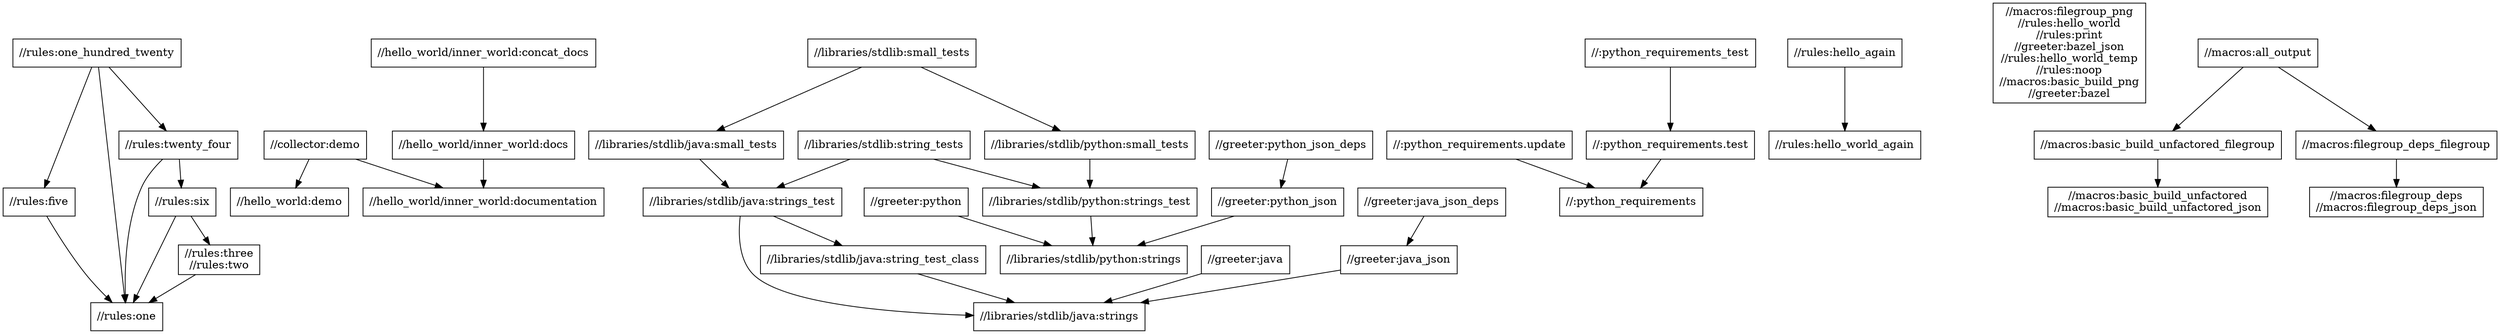 digraph mygraph {
  node [shape=box];
  "//rules:one_hundred_twenty"
  "//rules:one_hundred_twenty" -> "//rules:five"
  "//rules:one_hundred_twenty" -> "//rules:one"
  "//rules:one_hundred_twenty" -> "//rules:twenty_four"
  "//collector:demo"
  "//collector:demo" -> "//hello_world:demo"
  "//collector:demo" -> "//hello_world/inner_world:documentation"
  "//greeter:python"
  "//greeter:python" -> "//libraries/stdlib/python:strings"
  "//:python_requirements.update"
  "//:python_requirements.update" -> "//:python_requirements"
  "//greeter:java"
  "//greeter:java" -> "//libraries/stdlib/java:strings"
  "//rules:hello_again"
  "//rules:hello_again" -> "//rules:hello_world_again"
  "//hello_world:demo"
  "//macros:filegroup_png\n//rules:hello_world\n//rules:print\n//greeter:bazel_json\n//rules:hello_world_temp\n//rules:noop\n//macros:basic_build_png\n//greeter:bazel"
  "//rules:five"
  "//rules:five" -> "//rules:one"
  "//greeter:java_json_deps"
  "//greeter:java_json_deps" -> "//greeter:java_json"
  "//greeter:java_json"
  "//greeter:java_json" -> "//libraries/stdlib/java:strings"
  "//:python_requirements_test"
  "//:python_requirements_test" -> "//:python_requirements.test"
  "//:python_requirements.test"
  "//:python_requirements.test" -> "//:python_requirements"
  "//:python_requirements"
  "//rules:hello_world_again"
  "//rules:twenty_four"
  "//rules:twenty_four" -> "//rules:one"
  "//rules:twenty_four" -> "//rules:six"
  "//rules:six"
  "//rules:six" -> "//rules:one"
  "//rules:six" -> "//rules:three\n//rules:two"
  "//libraries/stdlib:small_tests"
  "//libraries/stdlib:small_tests" -> "//libraries/stdlib/java:small_tests"
  "//libraries/stdlib:small_tests" -> "//libraries/stdlib/python:small_tests"
  "//libraries/stdlib/java:small_tests"
  "//libraries/stdlib/java:small_tests" -> "//libraries/stdlib/java:strings_test"
  "//libraries/stdlib:string_tests"
  "//libraries/stdlib:string_tests" -> "//libraries/stdlib/java:strings_test"
  "//libraries/stdlib:string_tests" -> "//libraries/stdlib/python:strings_test"
  "//libraries/stdlib/python:small_tests"
  "//libraries/stdlib/python:small_tests" -> "//libraries/stdlib/python:strings_test"
  "//greeter:python_json_deps"
  "//greeter:python_json_deps" -> "//greeter:python_json"
  "//greeter:python_json"
  "//greeter:python_json" -> "//libraries/stdlib/python:strings"
  "//libraries/stdlib/java:strings_test"
  "//libraries/stdlib/java:strings_test" -> "//libraries/stdlib/java:string_test_class"
  "//libraries/stdlib/java:strings_test" -> "//libraries/stdlib/java:strings"
  "//rules:three\n//rules:two"
  "//rules:three\n//rules:two" -> "//rules:one"
  "//rules:one"
  "//libraries/stdlib/java:string_test_class"
  "//libraries/stdlib/java:string_test_class" -> "//libraries/stdlib/java:strings"
  "//libraries/stdlib/java:strings"
  "//libraries/stdlib/python:strings_test"
  "//libraries/stdlib/python:strings_test" -> "//libraries/stdlib/python:strings"
  "//libraries/stdlib/python:strings"
  "//hello_world/inner_world:concat_docs"
  "//hello_world/inner_world:concat_docs" -> "//hello_world/inner_world:docs"
  "//hello_world/inner_world:docs"
  "//hello_world/inner_world:docs" -> "//hello_world/inner_world:documentation"
  "//hello_world/inner_world:documentation"
  "//macros:all_output"
  "//macros:all_output" -> "//macros:basic_build_unfactored_filegroup"
  "//macros:all_output" -> "//macros:filegroup_deps_filegroup"
  "//macros:filegroup_deps_filegroup"
  "//macros:filegroup_deps_filegroup" -> "//macros:filegroup_deps\n//macros:filegroup_deps_json"
  "//macros:filegroup_deps\n//macros:filegroup_deps_json"
  "//macros:basic_build_unfactored_filegroup"
  "//macros:basic_build_unfactored_filegroup" -> "//macros:basic_build_unfactored\n//macros:basic_build_unfactored_json"
  "//macros:basic_build_unfactored\n//macros:basic_build_unfactored_json"
}
